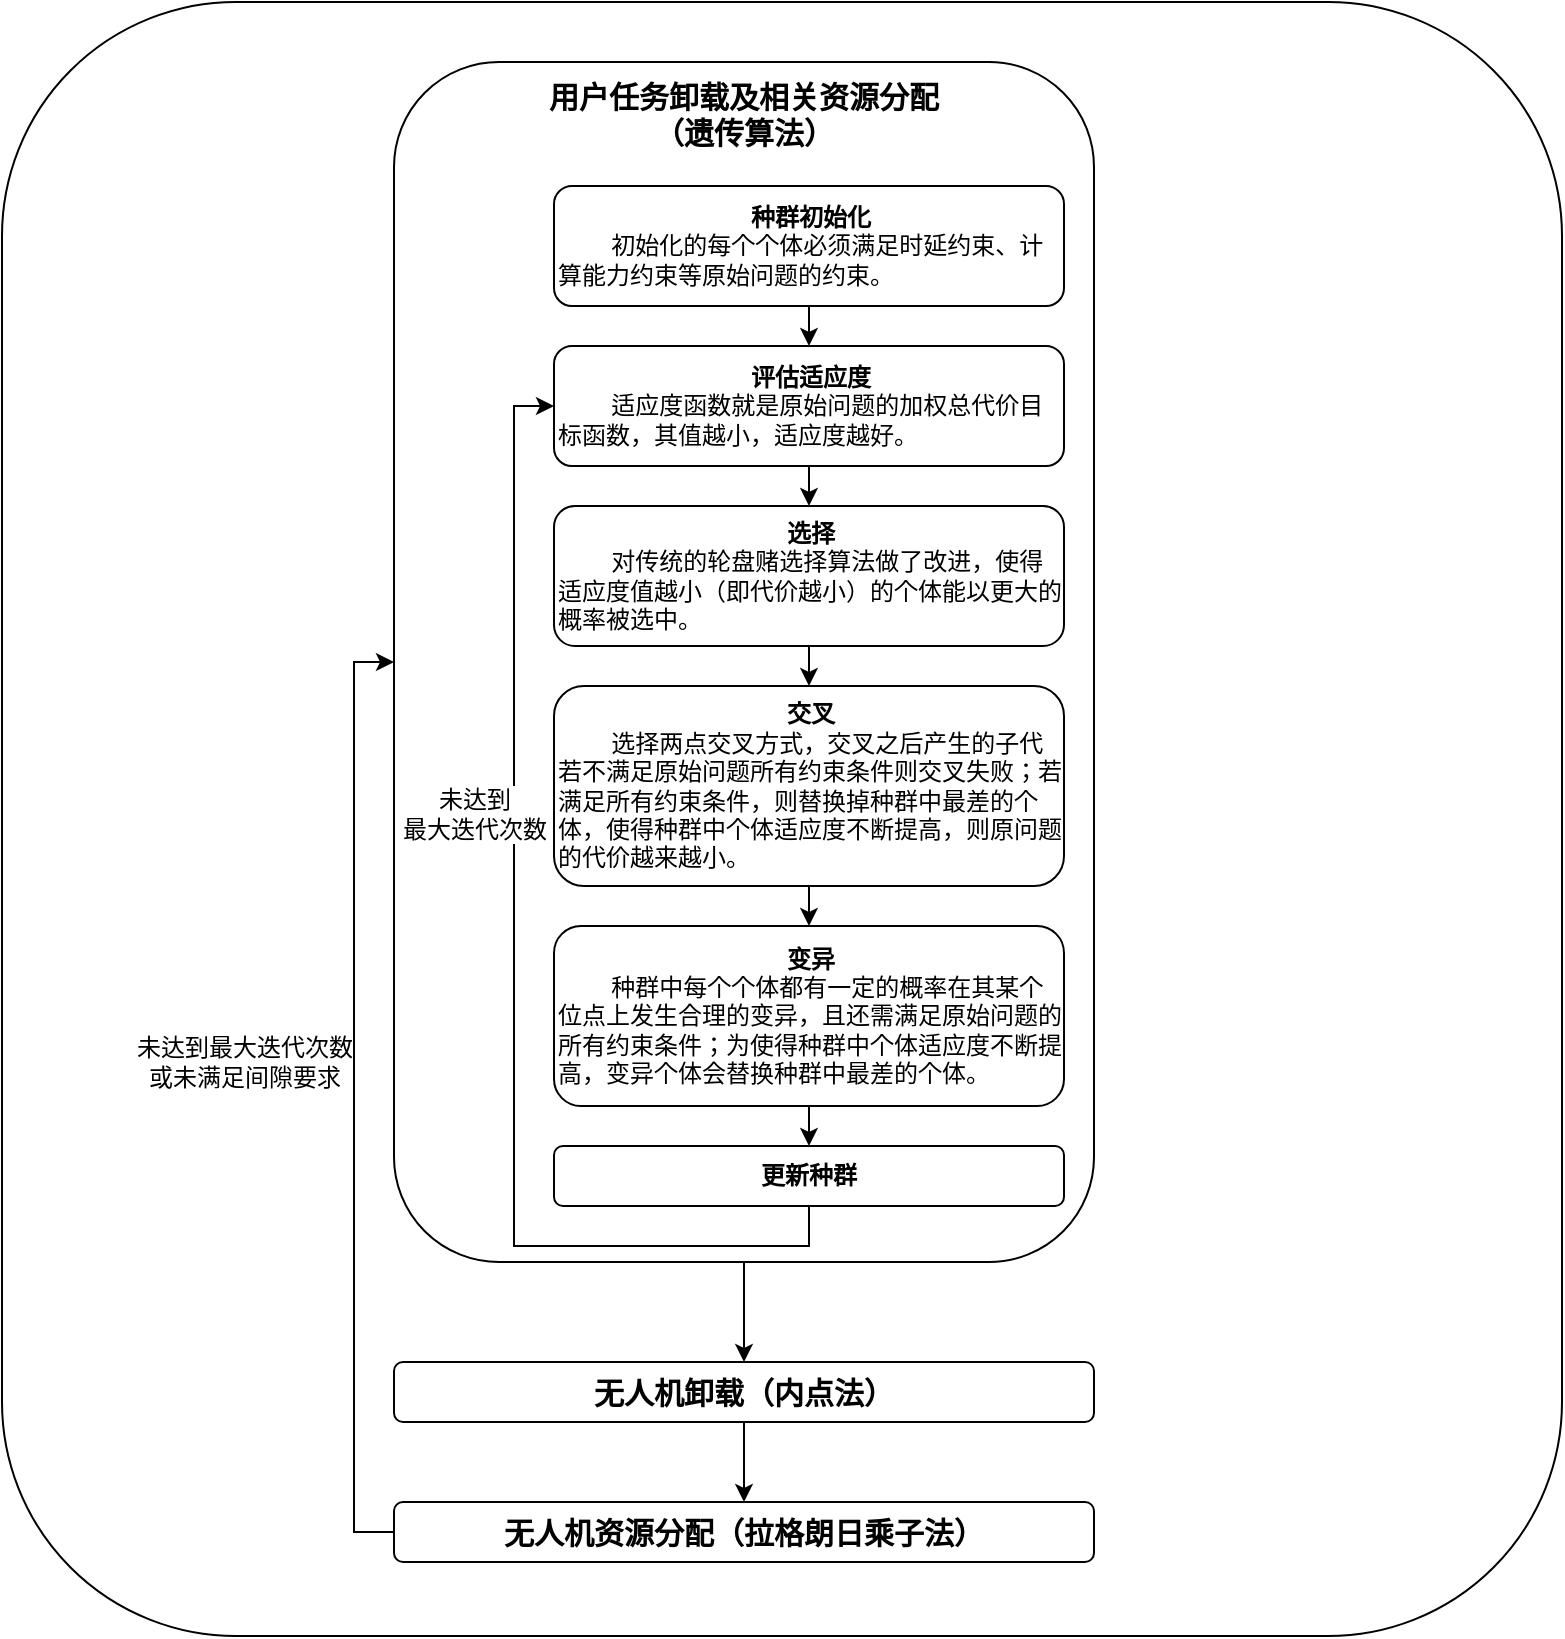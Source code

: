<mxfile version="22.1.16" type="github">
  <diagram name="第 1 页" id="Molag10bkx70gF2NzAc1">
    <mxGraphModel dx="1483" dy="865" grid="0" gridSize="10" guides="1" tooltips="1" connect="1" arrows="1" fold="1" page="1" pageScale="1" pageWidth="1169" pageHeight="827" math="1" shadow="0">
      <root>
        <mxCell id="0" />
        <mxCell id="1" parent="0" />
        <mxCell id="0SKU3_fmQR_93ired4jf-1" value="" style="rounded=1;whiteSpace=wrap;html=1;" vertex="1" parent="1">
          <mxGeometry x="204" width="780" height="817" as="geometry" />
        </mxCell>
        <mxCell id="LXPvYiJyVdtFtITvPYf6-36" style="edgeStyle=orthogonalEdgeStyle;rounded=0;orthogonalLoop=1;jettySize=auto;html=1;exitX=0.5;exitY=1;exitDx=0;exitDy=0;entryX=0.5;entryY=0;entryDx=0;entryDy=0;" parent="1" source="LXPvYiJyVdtFtITvPYf6-16" target="LXPvYiJyVdtFtITvPYf6-34" edge="1">
          <mxGeometry relative="1" as="geometry" />
        </mxCell>
        <mxCell id="LXPvYiJyVdtFtITvPYf6-16" value="" style="rounded=1;whiteSpace=wrap;html=1;" parent="1" vertex="1">
          <mxGeometry x="400" y="30" width="350" height="600" as="geometry" />
        </mxCell>
        <mxCell id="LXPvYiJyVdtFtITvPYf6-20" value="&lt;b&gt;&lt;font style=&quot;font-size: 15px;&quot;&gt;用户任务卸载及相关资源分配（遗传算法）&lt;/font&gt;&lt;/b&gt;" style="text;html=1;strokeColor=none;fillColor=none;align=center;verticalAlign=middle;whiteSpace=wrap;rounded=0;" parent="1" vertex="1">
          <mxGeometry x="468.12" y="41" width="213.75" height="30" as="geometry" />
        </mxCell>
        <mxCell id="LXPvYiJyVdtFtITvPYf6-27" style="edgeStyle=orthogonalEdgeStyle;rounded=0;orthogonalLoop=1;jettySize=auto;html=1;exitX=0.5;exitY=1;exitDx=0;exitDy=0;entryX=0.5;entryY=0;entryDx=0;entryDy=0;" parent="1" source="LXPvYiJyVdtFtITvPYf6-21" target="LXPvYiJyVdtFtITvPYf6-22" edge="1">
          <mxGeometry relative="1" as="geometry" />
        </mxCell>
        <mxCell id="LXPvYiJyVdtFtITvPYf6-21" value="&lt;div style=&quot;text-align: center;&quot;&gt;&lt;b&gt;种群初始化&lt;/b&gt;&lt;br&gt;&lt;/div&gt;&lt;span style=&quot;white-space: pre;&quot;&gt;&#x9;&lt;/span&gt;初始化的每个个体必须满足时延约束、计算能力约束等原始问题的约束。" style="rounded=1;whiteSpace=wrap;html=1;align=left;" parent="1" vertex="1">
          <mxGeometry x="480.0" y="92" width="255" height="60" as="geometry" />
        </mxCell>
        <mxCell id="LXPvYiJyVdtFtITvPYf6-28" style="edgeStyle=orthogonalEdgeStyle;rounded=0;orthogonalLoop=1;jettySize=auto;html=1;exitX=0.5;exitY=1;exitDx=0;exitDy=0;entryX=0.5;entryY=0;entryDx=0;entryDy=0;" parent="1" source="LXPvYiJyVdtFtITvPYf6-22" target="LXPvYiJyVdtFtITvPYf6-23" edge="1">
          <mxGeometry relative="1" as="geometry" />
        </mxCell>
        <mxCell id="LXPvYiJyVdtFtITvPYf6-22" value="&lt;div style=&quot;text-align: center;&quot;&gt;&lt;b&gt;评估适应度&lt;/b&gt;&lt;br&gt;&lt;/div&gt;&lt;span style=&quot;white-space: pre;&quot;&gt;&#x9;&lt;/span&gt;适应度函数就是原始问题的加权总代价目标函数，其值越小，适应度越好。" style="rounded=1;whiteSpace=wrap;html=1;align=left;" parent="1" vertex="1">
          <mxGeometry x="480.0" y="172" width="255" height="60" as="geometry" />
        </mxCell>
        <mxCell id="LXPvYiJyVdtFtITvPYf6-29" style="edgeStyle=orthogonalEdgeStyle;rounded=0;orthogonalLoop=1;jettySize=auto;html=1;exitX=0.5;exitY=1;exitDx=0;exitDy=0;entryX=0.5;entryY=0;entryDx=0;entryDy=0;" parent="1" source="LXPvYiJyVdtFtITvPYf6-23" target="LXPvYiJyVdtFtITvPYf6-24" edge="1">
          <mxGeometry relative="1" as="geometry" />
        </mxCell>
        <mxCell id="LXPvYiJyVdtFtITvPYf6-23" value="&lt;div style=&quot;text-align: center;&quot;&gt;&lt;b&gt;选择&lt;/b&gt;&lt;br&gt;&lt;/div&gt;&lt;span style=&quot;white-space: pre;&quot;&gt;&#x9;&lt;/span&gt;对传统的轮盘赌选择算法做了改进，使得适应度值越小（即代价越小）的个体能以更大的概率被选中。" style="rounded=1;whiteSpace=wrap;html=1;align=left;" parent="1" vertex="1">
          <mxGeometry x="480.0" y="252.0" width="255" height="70" as="geometry" />
        </mxCell>
        <mxCell id="LXPvYiJyVdtFtITvPYf6-30" style="edgeStyle=orthogonalEdgeStyle;rounded=0;orthogonalLoop=1;jettySize=auto;html=1;exitX=0.5;exitY=1;exitDx=0;exitDy=0;entryX=0.5;entryY=0;entryDx=0;entryDy=0;" parent="1" source="LXPvYiJyVdtFtITvPYf6-24" target="LXPvYiJyVdtFtITvPYf6-25" edge="1">
          <mxGeometry relative="1" as="geometry" />
        </mxCell>
        <mxCell id="LXPvYiJyVdtFtITvPYf6-24" value="&lt;div style=&quot;text-align: center;&quot;&gt;&lt;b&gt;交叉&lt;/b&gt;&lt;br&gt;&lt;/div&gt;&lt;span style=&quot;white-space: pre;&quot;&gt;&#x9;&lt;/span&gt;选择两点交叉方式，交叉之后产生的子代若不满足原始问题所有约束条件则交叉失败；若满足所有约束条件，则替换掉种群中最差的个体，使得种群中个体适应度不断提高，则原问题的代价越来越小。" style="rounded=1;whiteSpace=wrap;html=1;align=left;" parent="1" vertex="1">
          <mxGeometry x="480.0" y="342" width="255" height="100" as="geometry" />
        </mxCell>
        <mxCell id="LXPvYiJyVdtFtITvPYf6-31" style="edgeStyle=orthogonalEdgeStyle;rounded=0;orthogonalLoop=1;jettySize=auto;html=1;exitX=0.5;exitY=1;exitDx=0;exitDy=0;entryX=0.5;entryY=0;entryDx=0;entryDy=0;" parent="1" source="LXPvYiJyVdtFtITvPYf6-25" target="LXPvYiJyVdtFtITvPYf6-26" edge="1">
          <mxGeometry relative="1" as="geometry" />
        </mxCell>
        <mxCell id="LXPvYiJyVdtFtITvPYf6-25" value="&lt;div style=&quot;text-align: center;&quot;&gt;&lt;b&gt;变异&lt;/b&gt;&lt;br&gt;&lt;/div&gt;&lt;span style=&quot;white-space: pre;&quot;&gt;&#x9;&lt;/span&gt;种群中每个个体都有一定的概率在其某个位点上发生合理的变异，且还需满足原始问题的所有约束条件；为使得种群中个体适应度不断提高，变异个体会替换种群中最差的个体。" style="rounded=1;whiteSpace=wrap;html=1;align=left;" parent="1" vertex="1">
          <mxGeometry x="480.0" y="462" width="255" height="90" as="geometry" />
        </mxCell>
        <mxCell id="LXPvYiJyVdtFtITvPYf6-32" style="edgeStyle=orthogonalEdgeStyle;rounded=0;orthogonalLoop=1;jettySize=auto;html=1;exitX=0.5;exitY=1;exitDx=0;exitDy=0;entryX=0;entryY=0.5;entryDx=0;entryDy=0;" parent="1" source="LXPvYiJyVdtFtITvPYf6-26" target="LXPvYiJyVdtFtITvPYf6-22" edge="1">
          <mxGeometry relative="1" as="geometry" />
        </mxCell>
        <mxCell id="LXPvYiJyVdtFtITvPYf6-33" value="&lt;font style=&quot;font-size: 12px;&quot;&gt;未达到&lt;br&gt;最大迭代次数&lt;/font&gt;" style="edgeLabel;html=1;align=center;verticalAlign=middle;resizable=0;points=[];" parent="LXPvYiJyVdtFtITvPYf6-32" vertex="1" connectable="0">
          <mxGeometry x="0.308" y="12" relative="1" as="geometry">
            <mxPoint x="-8" y="14" as="offset" />
          </mxGeometry>
        </mxCell>
        <mxCell id="LXPvYiJyVdtFtITvPYf6-26" value="&lt;b&gt;更新种群&lt;/b&gt;" style="rounded=1;whiteSpace=wrap;html=1;" parent="1" vertex="1">
          <mxGeometry x="480.0" y="572" width="255" height="30" as="geometry" />
        </mxCell>
        <mxCell id="LXPvYiJyVdtFtITvPYf6-37" style="edgeStyle=orthogonalEdgeStyle;rounded=0;orthogonalLoop=1;jettySize=auto;html=1;exitX=0.5;exitY=1;exitDx=0;exitDy=0;entryX=0.5;entryY=0;entryDx=0;entryDy=0;" parent="1" source="LXPvYiJyVdtFtITvPYf6-34" target="LXPvYiJyVdtFtITvPYf6-35" edge="1">
          <mxGeometry relative="1" as="geometry" />
        </mxCell>
        <mxCell id="LXPvYiJyVdtFtITvPYf6-34" value="&lt;b&gt;&lt;font style=&quot;font-size: 15px;&quot;&gt;无人机卸载（内点法）&lt;/font&gt;&lt;/b&gt;" style="rounded=1;whiteSpace=wrap;html=1;" parent="1" vertex="1">
          <mxGeometry x="400" y="680" width="350" height="30" as="geometry" />
        </mxCell>
        <mxCell id="LXPvYiJyVdtFtITvPYf6-38" style="edgeStyle=orthogonalEdgeStyle;rounded=0;orthogonalLoop=1;jettySize=auto;html=1;exitX=0;exitY=0.5;exitDx=0;exitDy=0;entryX=0;entryY=0.5;entryDx=0;entryDy=0;" parent="1" source="LXPvYiJyVdtFtITvPYf6-35" target="LXPvYiJyVdtFtITvPYf6-16" edge="1">
          <mxGeometry relative="1" as="geometry" />
        </mxCell>
        <mxCell id="LXPvYiJyVdtFtITvPYf6-35" value="&lt;b&gt;&lt;font style=&quot;font-size: 15px;&quot;&gt;无人机资源分配（拉格朗日乘子法）&lt;/font&gt;&lt;/b&gt;" style="rounded=1;whiteSpace=wrap;html=1;" parent="1" vertex="1">
          <mxGeometry x="400" y="750" width="350" height="30" as="geometry" />
        </mxCell>
        <mxCell id="LXPvYiJyVdtFtITvPYf6-39" value="未达到最大迭代次数&lt;br&gt;或未满足间隙要求" style="text;html=1;align=center;verticalAlign=middle;resizable=0;points=[];autosize=1;strokeColor=none;fillColor=none;" parent="1" vertex="1">
          <mxGeometry x="260" y="510" width="130" height="40" as="geometry" />
        </mxCell>
      </root>
    </mxGraphModel>
  </diagram>
</mxfile>
